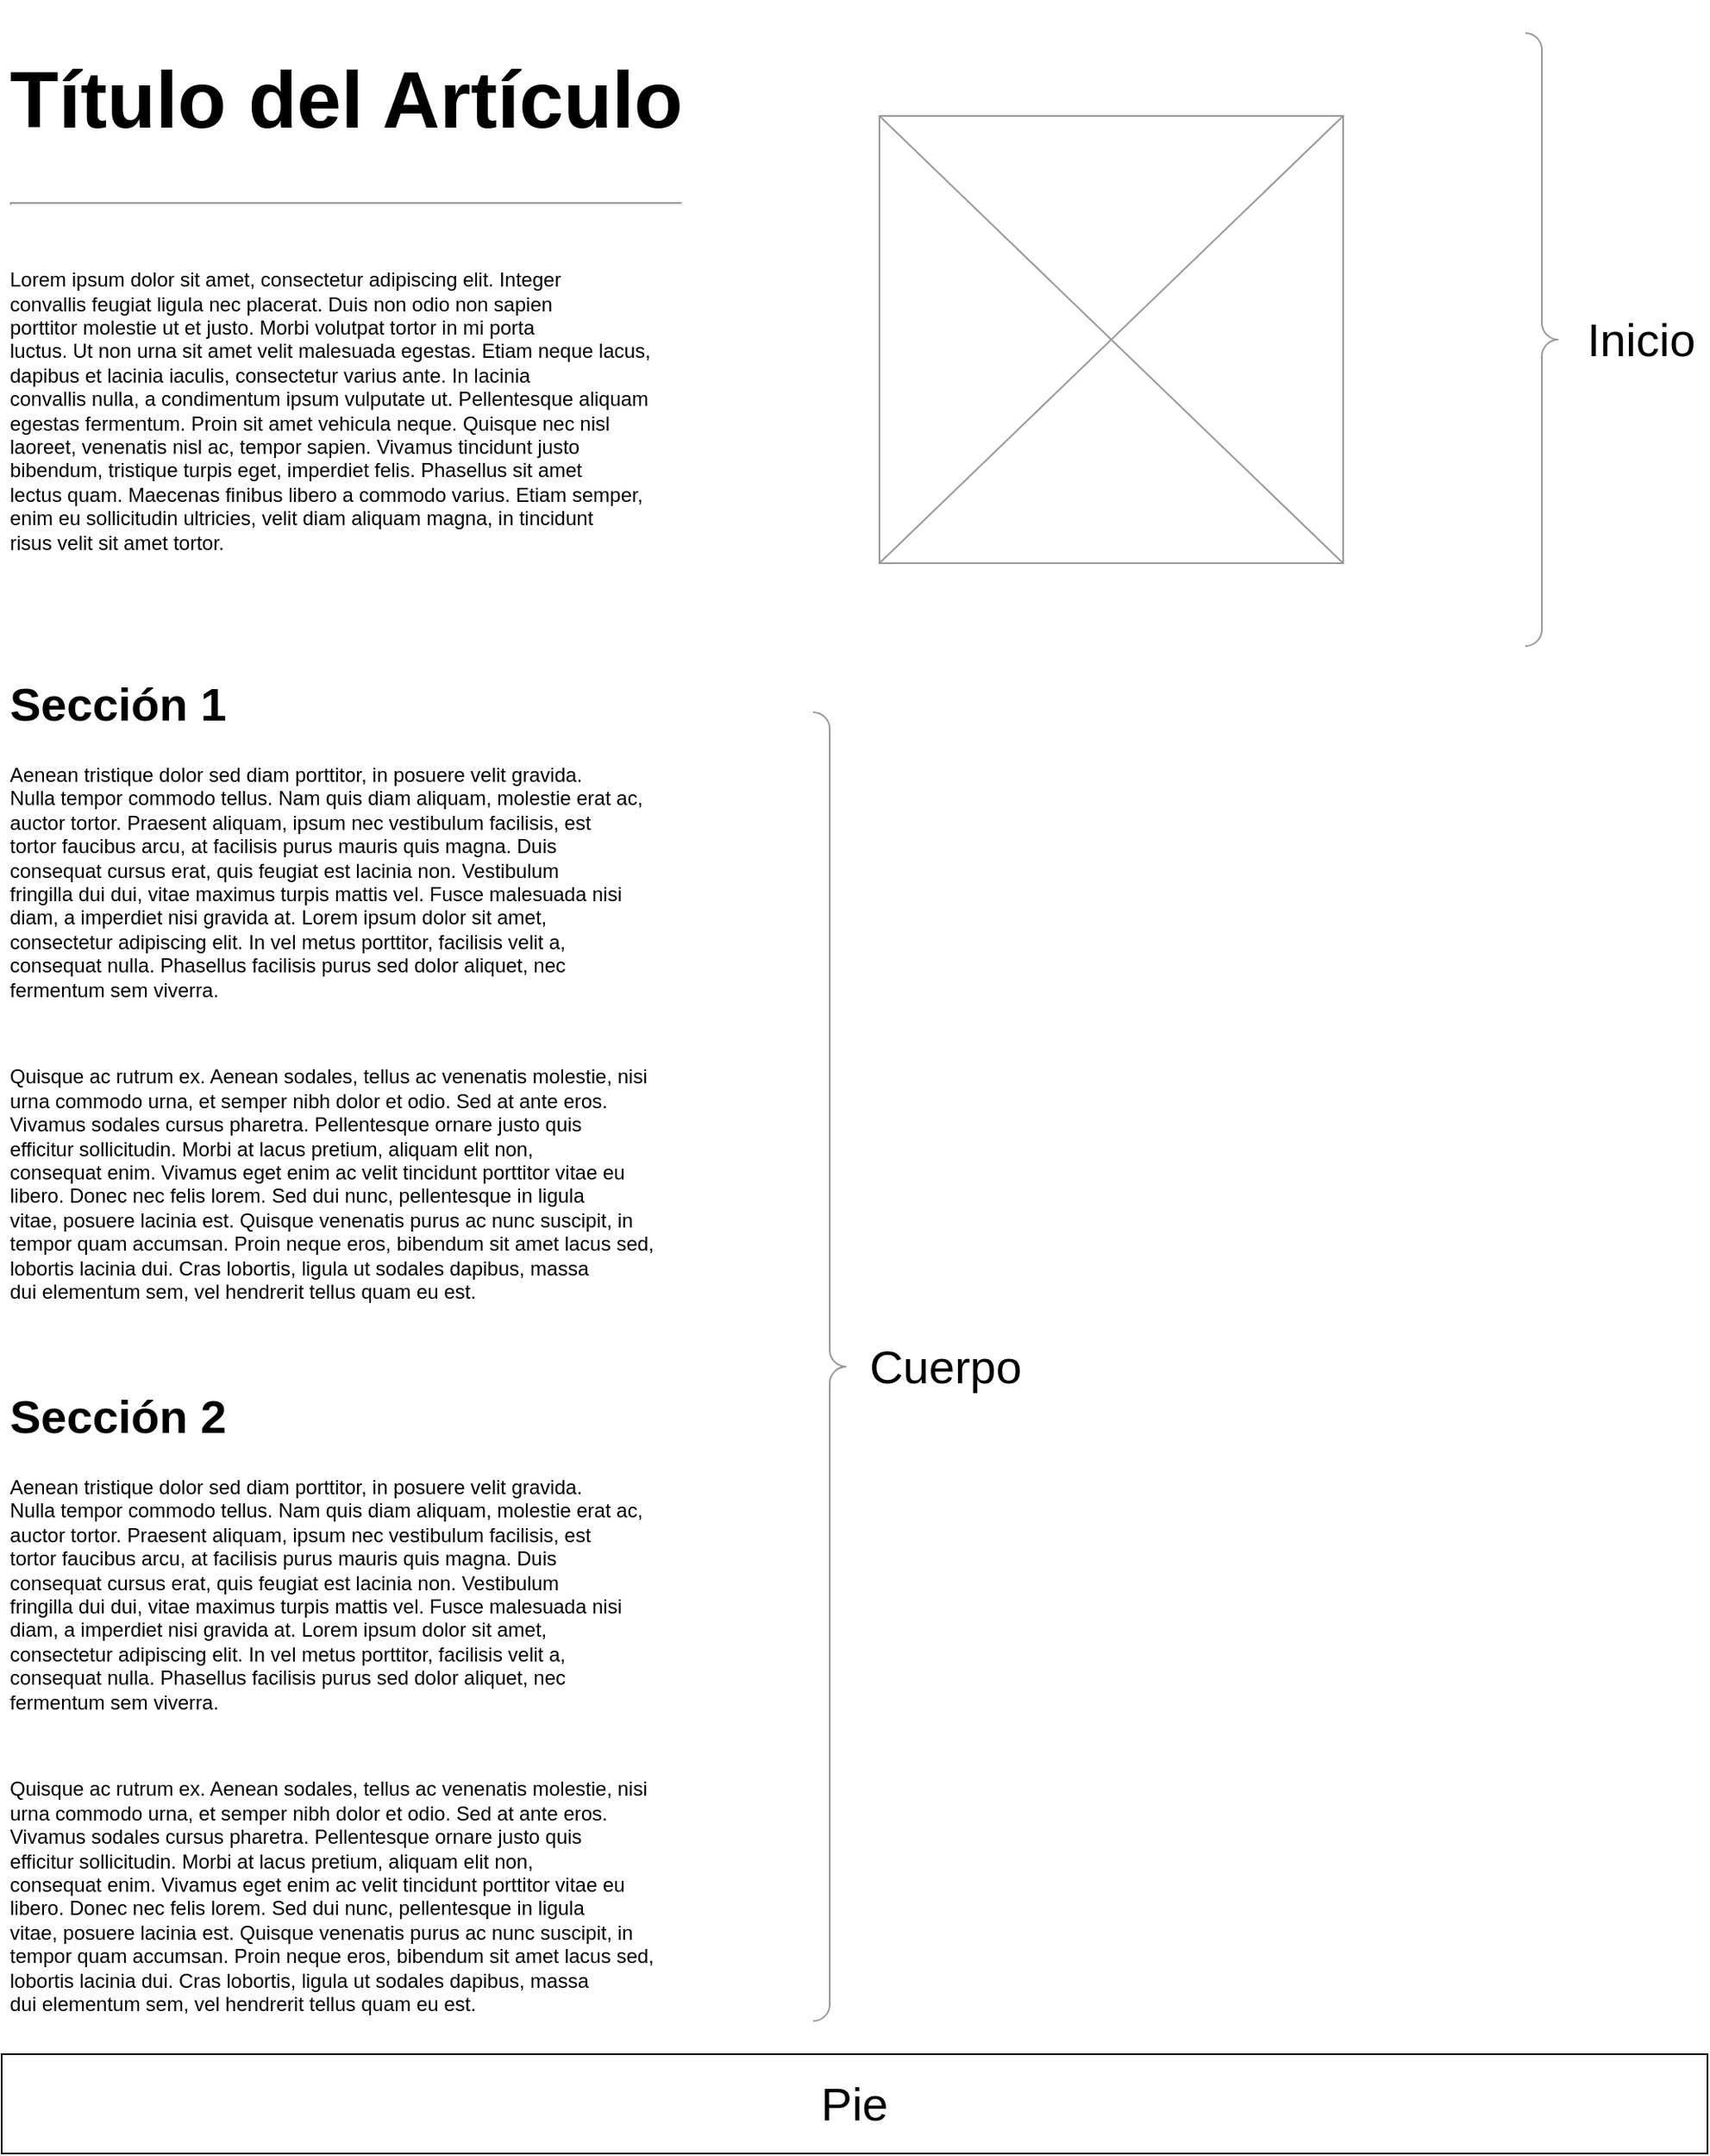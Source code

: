 <mxfile version="20.3.0" type="device"><diagram name="Page-1" id="2cc2dc42-3aac-f2a9-1cec-7a8b7cbee084"><mxGraphModel dx="1929" dy="1242" grid="1" gridSize="10" guides="1" tooltips="1" connect="1" arrows="1" fold="1" page="1" pageScale="1" pageWidth="1100" pageHeight="850" background="none" math="0" shadow="0"><root><mxCell id="0"/><mxCell id="1" parent="0"/><mxCell id="fnTpk-0xQx0vxIF9Zt7p-1" value="&lt;h1 style=&quot;font-size: 48px;&quot;&gt;&lt;font style=&quot;font-size: 48px;&quot;&gt;Título del Artículo&lt;/font&gt;&lt;/h1&gt;&lt;hr&gt;&lt;p&gt;&lt;br&gt;&lt;/p&gt;&lt;div id=&quot;Content&quot;&gt;&lt;div class=&quot;boxed&quot;&gt;&lt;div style=&quot;&quot; id=&quot;lipsum&quot;&gt;&lt;p&gt;Lorem ipsum dolor sit amet, consectetur adipiscing elit. Integer &lt;br&gt;convallis feugiat ligula nec placerat. Duis non odio non sapien &lt;br&gt;porttitor molestie ut et justo. Morbi volutpat tortor in mi porta &lt;br&gt;luctus. Ut non urna sit amet velit malesuada egestas. Etiam neque lacus,&lt;br&gt; dapibus et lacinia iaculis, consectetur varius ante. In lacinia &lt;br&gt;convallis nulla, a condimentum ipsum vulputate ut. Pellentesque aliquam &lt;br&gt;egestas fermentum. Proin sit amet vehicula neque. Quisque nec nisl &lt;br&gt;laoreet, venenatis nisl ac, tempor sapien. Vivamus tincidunt justo &lt;br&gt;bibendum, tristique turpis eget, imperdiet felis. Phasellus sit amet &lt;br&gt;lectus quam. Maecenas finibus libero a commodo varius. Etiam semper, &lt;br&gt;enim eu sollicitudin ultricies, velit diam aliquam magna, in tincidunt &lt;br&gt;risus velit sit amet tortor.&amp;nbsp;&lt;/p&gt;&lt;/div&gt;&lt;/div&gt;&lt;/div&gt;" style="text;html=1;strokeColor=none;fillColor=none;spacing=5;spacingTop=-20;whiteSpace=wrap;overflow=hidden;rounded=0;" vertex="1" parent="1"><mxGeometry x="40" y="20" width="800" height="340" as="geometry"/></mxCell><mxCell id="fnTpk-0xQx0vxIF9Zt7p-2" value="&lt;h1 style=&quot;font-size: 28px;&quot;&gt;&lt;font style=&quot;font-size: 28px;&quot;&gt;Sección 1&lt;/font&gt;&amp;nbsp;&lt;/h1&gt;&lt;p style=&quot;font-size: 12px;&quot;&gt;&lt;font style=&quot;font-size: 12px;&quot;&gt;Aenean tristique dolor sed diam porttitor, in posuere velit gravida. &lt;br&gt;Nulla tempor commodo tellus. Nam quis diam aliquam, molestie erat ac, &lt;br&gt;auctor tortor. Praesent aliquam, ipsum nec vestibulum facilisis, est &lt;br&gt;tortor faucibus arcu, at facilisis purus mauris quis magna. Duis &lt;br&gt;consequat cursus erat, quis feugiat est lacinia non. Vestibulum &lt;br&gt;fringilla dui dui, vitae maximus turpis mattis vel. Fusce malesuada nisi&lt;br&gt; diam, a imperdiet nisi gravida at. Lorem ipsum dolor sit amet, &lt;br&gt;consectetur adipiscing elit. In vel metus porttitor, facilisis velit a, &lt;br&gt;consequat nulla. Phasellus facilisis purus sed dolor aliquet, nec &lt;br&gt;fermentum sem viverra.&lt;br&gt;&lt;/font&gt;&lt;/p&gt;&lt;p style=&quot;font-size: 12px;&quot;&gt;&lt;font style=&quot;font-size: 12px;&quot;&gt;&lt;br&gt;&lt;/font&gt;&lt;/p&gt;&lt;p style=&quot;font-size: 12px;&quot;&gt;&lt;font style=&quot;font-size: 12px;&quot;&gt;Quisque ac rutrum ex. Aenean sodales, tellus ac venenatis molestie, nisi&lt;br&gt; urna commodo urna, et semper nibh dolor et odio. Sed at ante eros. &lt;br&gt;Vivamus sodales cursus pharetra. Pellentesque ornare justo quis &lt;br&gt;efficitur sollicitudin. Morbi at lacus pretium, aliquam elit non, &lt;br&gt;consequat enim. Vivamus eget enim ac velit tincidunt porttitor vitae eu &lt;br&gt;libero. Donec nec felis lorem. Sed dui nunc, pellentesque in ligula &lt;br&gt;vitae, posuere lacinia est. Quisque venenatis purus ac nunc suscipit, in&lt;br&gt; tempor quam accumsan. Proin neque eros, bibendum sit amet lacus sed, &lt;br&gt;lobortis lacinia dui. Cras lobortis, ligula ut sodales dapibus, massa &lt;br&gt;dui elementum sem, vel hendrerit tellus quam eu est.&amp;nbsp;&lt;/font&gt;&lt;/p&gt;" style="text;html=1;strokeColor=none;fillColor=none;spacing=5;spacingTop=-20;whiteSpace=wrap;overflow=hidden;rounded=0;fontSize=24;" vertex="1" parent="1"><mxGeometry x="40" y="410" width="520" height="390" as="geometry"/></mxCell><mxCell id="fnTpk-0xQx0vxIF9Zt7p-3" value="&lt;h1 style=&quot;font-size: 28px;&quot;&gt;&lt;font style=&quot;font-size: 28px;&quot;&gt;Sección 2&lt;/font&gt;&amp;nbsp;&lt;/h1&gt;&lt;p style=&quot;font-size: 12px;&quot;&gt;&lt;font style=&quot;font-size: 12px;&quot;&gt;Aenean tristique dolor sed diam porttitor, in posuere velit gravida. &lt;br&gt;Nulla tempor commodo tellus. Nam quis diam aliquam, molestie erat ac, &lt;br&gt;auctor tortor. Praesent aliquam, ipsum nec vestibulum facilisis, est &lt;br&gt;tortor faucibus arcu, at facilisis purus mauris quis magna. Duis &lt;br&gt;consequat cursus erat, quis feugiat est lacinia non. Vestibulum &lt;br&gt;fringilla dui dui, vitae maximus turpis mattis vel. Fusce malesuada nisi&lt;br&gt; diam, a imperdiet nisi gravida at. Lorem ipsum dolor sit amet, &lt;br&gt;consectetur adipiscing elit. In vel metus porttitor, facilisis velit a, &lt;br&gt;consequat nulla. Phasellus facilisis purus sed dolor aliquet, nec &lt;br&gt;fermentum sem viverra.&lt;br&gt;&lt;/font&gt;&lt;/p&gt;&lt;p style=&quot;font-size: 12px;&quot;&gt;&lt;font style=&quot;font-size: 12px;&quot;&gt;&lt;br&gt;&lt;/font&gt;&lt;/p&gt;&lt;p style=&quot;font-size: 12px;&quot;&gt;&lt;font style=&quot;font-size: 12px;&quot;&gt;Quisque ac rutrum ex. Aenean sodales, tellus ac venenatis molestie, nisi&lt;br&gt; urna commodo urna, et semper nibh dolor et odio. Sed at ante eros. &lt;br&gt;Vivamus sodales cursus pharetra. Pellentesque ornare justo quis &lt;br&gt;efficitur sollicitudin. Morbi at lacus pretium, aliquam elit non, &lt;br&gt;consequat enim. Vivamus eget enim ac velit tincidunt porttitor vitae eu &lt;br&gt;libero. Donec nec felis lorem. Sed dui nunc, pellentesque in ligula &lt;br&gt;vitae, posuere lacinia est. Quisque venenatis purus ac nunc suscipit, in&lt;br&gt; tempor quam accumsan. Proin neque eros, bibendum sit amet lacus sed, &lt;br&gt;lobortis lacinia dui. Cras lobortis, ligula ut sodales dapibus, massa &lt;br&gt;dui elementum sem, vel hendrerit tellus quam eu est.&amp;nbsp;&lt;/font&gt;&lt;/p&gt;" style="text;html=1;strokeColor=none;fillColor=none;spacing=5;spacingTop=-20;whiteSpace=wrap;overflow=hidden;rounded=0;fontSize=24;" vertex="1" parent="1"><mxGeometry x="40" y="840" width="520" height="390" as="geometry"/></mxCell><mxCell id="fnTpk-0xQx0vxIF9Zt7p-4" value="Pie" style="rounded=0;whiteSpace=wrap;html=1;fontSize=28;" vertex="1" parent="1"><mxGeometry x="40" y="1250" width="1030" height="60" as="geometry"/></mxCell><mxCell id="fnTpk-0xQx0vxIF9Zt7p-5" value="" style="labelPosition=right;align=left;strokeWidth=1;shape=mxgraph.mockup.markup.curlyBrace;html=1;shadow=0;dashed=0;strokeColor=#999999;direction=north;fontSize=28;rotation=-180;" vertex="1" parent="1"><mxGeometry x="960" y="30" width="20" height="370" as="geometry"/></mxCell><mxCell id="fnTpk-0xQx0vxIF9Zt7p-6" value="Inicio" style="text;html=1;strokeColor=none;fillColor=none;align=center;verticalAlign=middle;whiteSpace=wrap;rounded=0;fontSize=28;" vertex="1" parent="1"><mxGeometry x="1000" y="200" width="60" height="30" as="geometry"/></mxCell><mxCell id="fnTpk-0xQx0vxIF9Zt7p-7" value="" style="verticalLabelPosition=bottom;shadow=0;dashed=0;align=center;html=1;verticalAlign=top;strokeWidth=1;shape=mxgraph.mockup.graphics.simpleIcon;strokeColor=#999999;fontSize=28;" vertex="1" parent="1"><mxGeometry x="570" y="80" width="280" height="270" as="geometry"/></mxCell><mxCell id="fnTpk-0xQx0vxIF9Zt7p-8" value="" style="labelPosition=right;align=left;strokeWidth=1;shape=mxgraph.mockup.markup.curlyBrace;html=1;shadow=0;dashed=0;strokeColor=#999999;direction=north;fontSize=28;rotation=-180;" vertex="1" parent="1"><mxGeometry x="530" y="440" width="20" height="790" as="geometry"/></mxCell><mxCell id="fnTpk-0xQx0vxIF9Zt7p-9" value="Cuerpo" style="text;html=1;strokeColor=none;fillColor=none;align=center;verticalAlign=middle;whiteSpace=wrap;rounded=0;fontSize=28;" vertex="1" parent="1"><mxGeometry x="580" y="820" width="60" height="30" as="geometry"/></mxCell></root></mxGraphModel></diagram></mxfile>